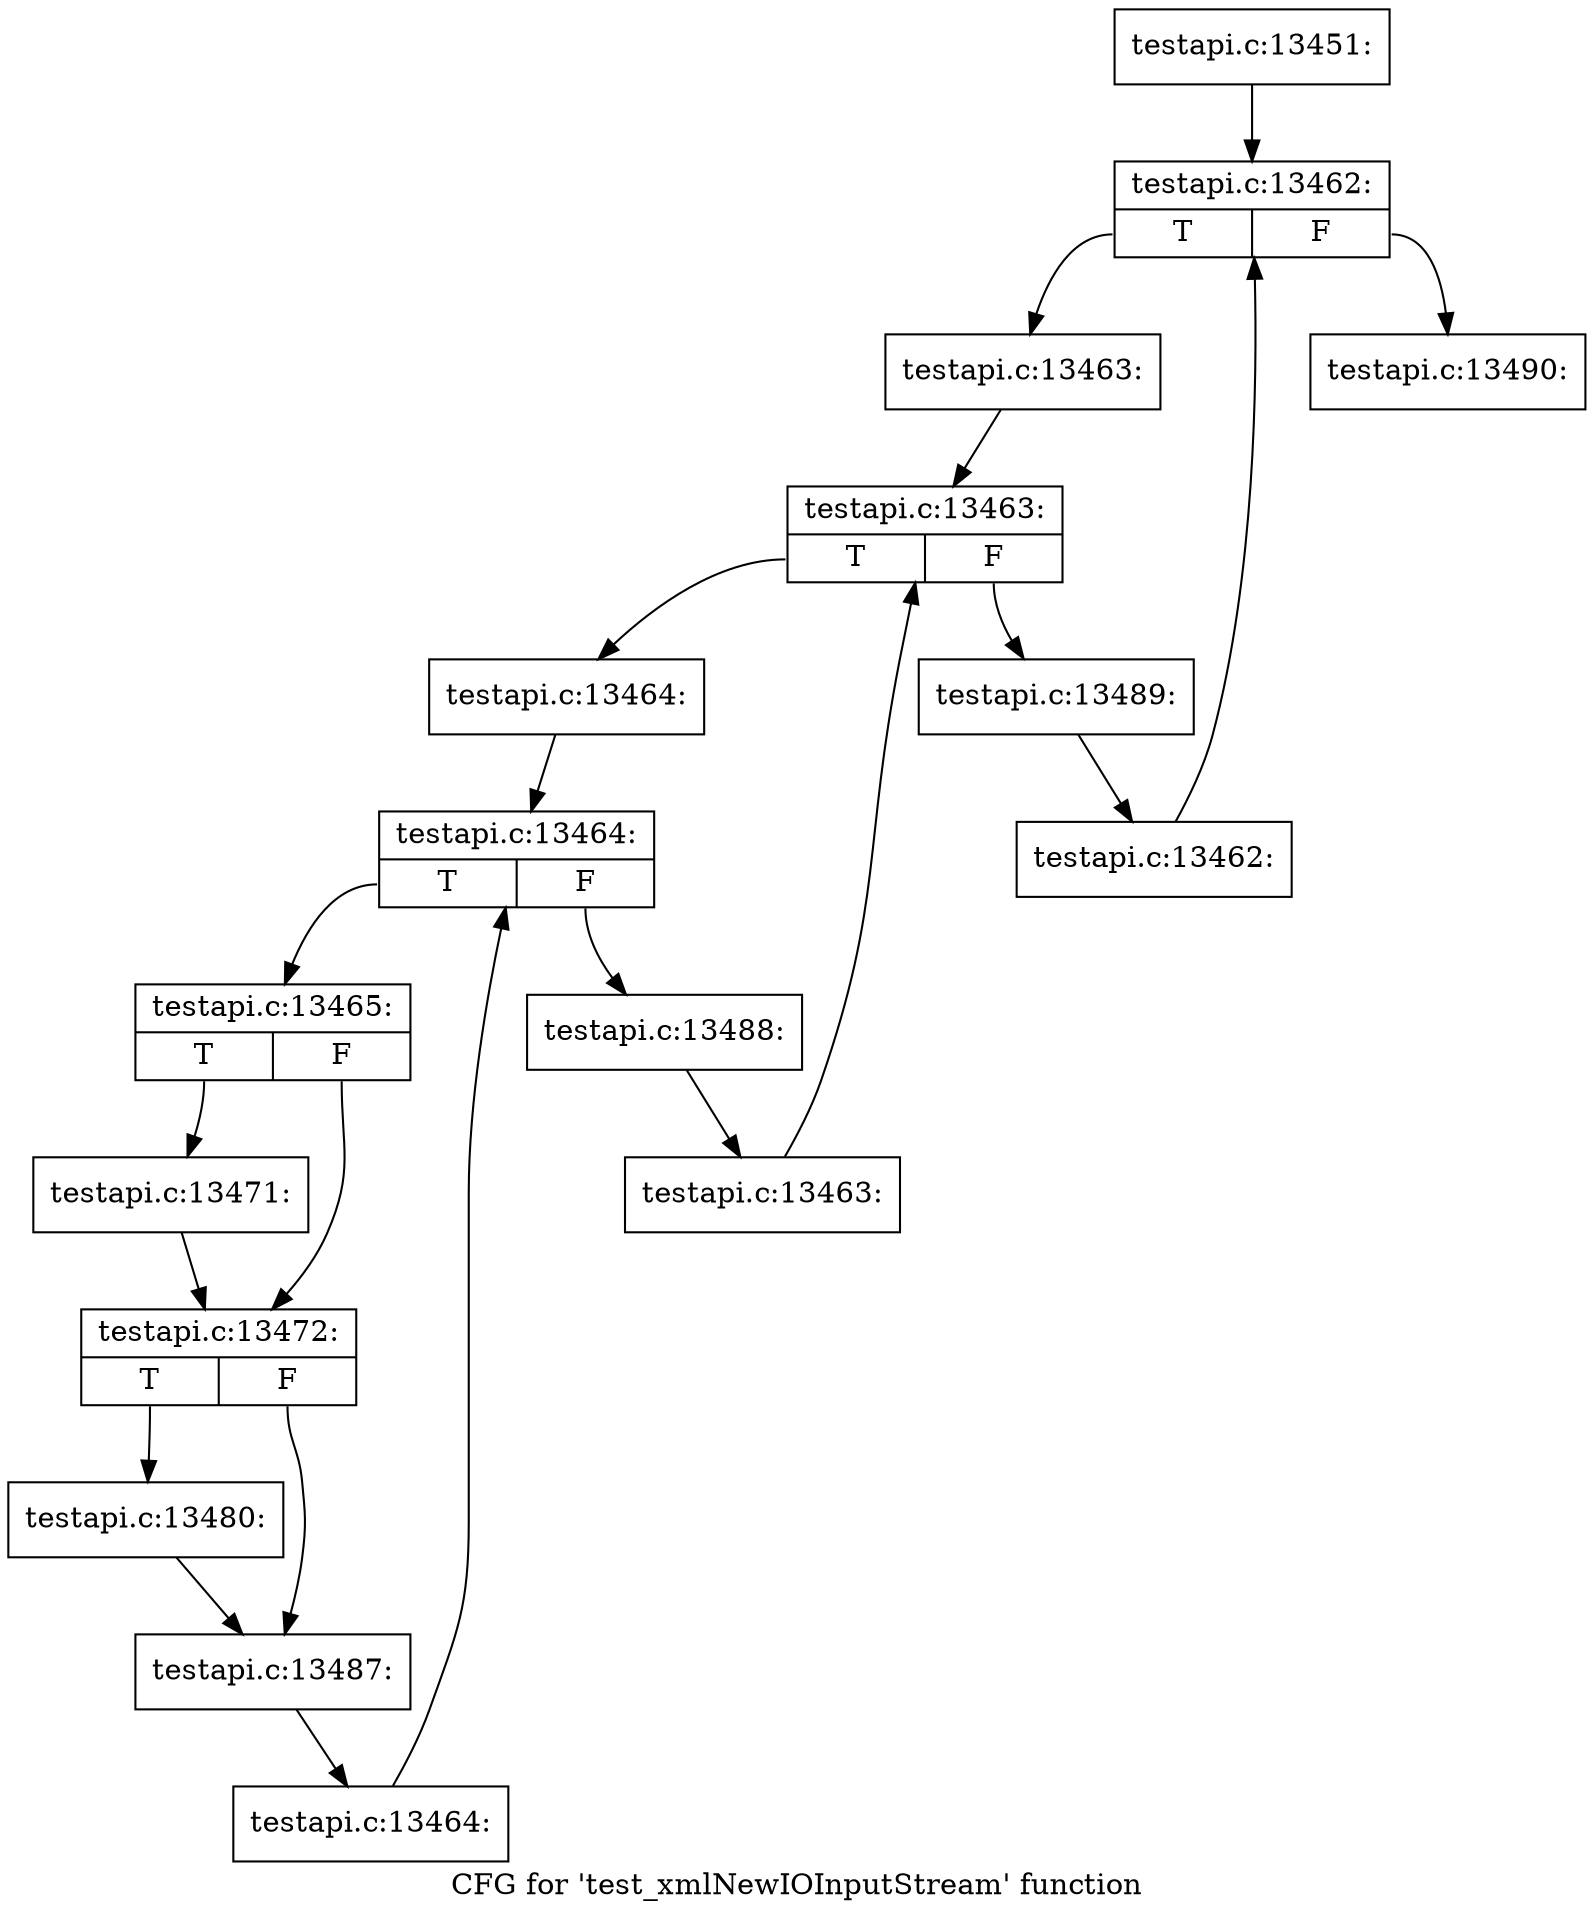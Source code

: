 digraph "CFG for 'test_xmlNewIOInputStream' function" {
	label="CFG for 'test_xmlNewIOInputStream' function";

	Node0x47a7b60 [shape=record,label="{testapi.c:13451:}"];
	Node0x47a7b60 -> Node0x3c9c740;
	Node0x3c9c740 [shape=record,label="{testapi.c:13462:|{<s0>T|<s1>F}}"];
	Node0x3c9c740:s0 -> Node0x3c9c940;
	Node0x3c9c740:s1 -> Node0x3c9c5e0;
	Node0x3c9c940 [shape=record,label="{testapi.c:13463:}"];
	Node0x3c9c940 -> Node0x3c9ccf0;
	Node0x3c9ccf0 [shape=record,label="{testapi.c:13463:|{<s0>T|<s1>F}}"];
	Node0x3c9ccf0:s0 -> Node0x3c9cf70;
	Node0x3c9ccf0:s1 -> Node0x3c9cbd0;
	Node0x3c9cf70 [shape=record,label="{testapi.c:13464:}"];
	Node0x3c9cf70 -> Node0x3c9d360;
	Node0x3c9d360 [shape=record,label="{testapi.c:13464:|{<s0>T|<s1>F}}"];
	Node0x3c9d360:s0 -> Node0x3c9d5e0;
	Node0x3c9d360:s1 -> Node0x3c9d240;
	Node0x3c9d5e0 [shape=record,label="{testapi.c:13465:|{<s0>T|<s1>F}}"];
	Node0x3c9d5e0:s0 -> Node0x3ca29d0;
	Node0x3c9d5e0:s1 -> Node0x3ca2d00;
	Node0x3ca29d0 [shape=record,label="{testapi.c:13471:}"];
	Node0x3ca29d0 -> Node0x3ca2d00;
	Node0x3ca2d00 [shape=record,label="{testapi.c:13472:|{<s0>T|<s1>F}}"];
	Node0x3ca2d00:s0 -> Node0x3ca2cb0;
	Node0x3ca2d00:s1 -> Node0x3ca3b20;
	Node0x3ca2cb0 [shape=record,label="{testapi.c:13480:}"];
	Node0x3ca2cb0 -> Node0x3ca3b20;
	Node0x3ca3b20 [shape=record,label="{testapi.c:13487:}"];
	Node0x3ca3b20 -> Node0x3c9d550;
	Node0x3c9d550 [shape=record,label="{testapi.c:13464:}"];
	Node0x3c9d550 -> Node0x3c9d360;
	Node0x3c9d240 [shape=record,label="{testapi.c:13488:}"];
	Node0x3c9d240 -> Node0x3c9cee0;
	Node0x3c9cee0 [shape=record,label="{testapi.c:13463:}"];
	Node0x3c9cee0 -> Node0x3c9ccf0;
	Node0x3c9cbd0 [shape=record,label="{testapi.c:13489:}"];
	Node0x3c9cbd0 -> Node0x3c9c8f0;
	Node0x3c9c8f0 [shape=record,label="{testapi.c:13462:}"];
	Node0x3c9c8f0 -> Node0x3c9c740;
	Node0x3c9c5e0 [shape=record,label="{testapi.c:13490:}"];
}
